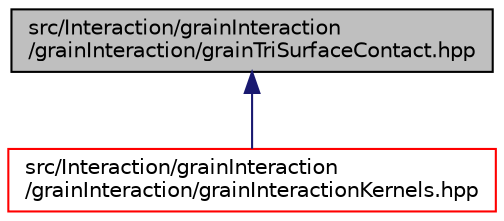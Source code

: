 digraph "src/Interaction/grainInteraction/grainInteraction/grainTriSurfaceContact.hpp"
{
 // LATEX_PDF_SIZE
  edge [fontname="Helvetica",fontsize="10",labelfontname="Helvetica",labelfontsize="10"];
  node [fontname="Helvetica",fontsize="10",shape=record];
  Node1 [label="src/Interaction/grainInteraction\l/grainInteraction/grainTriSurfaceContact.hpp",height=0.2,width=0.4,color="black", fillcolor="grey75", style="filled", fontcolor="black",tooltip=" "];
  Node1 -> Node2 [dir="back",color="midnightblue",fontsize="10",style="solid",fontname="Helvetica"];
  Node2 [label="src/Interaction/grainInteraction\l/grainInteraction/grainInteractionKernels.hpp",height=0.2,width=0.4,color="red", fillcolor="white", style="filled",URL="$grainInteractionKernels_8hpp.html",tooltip=" "];
}
